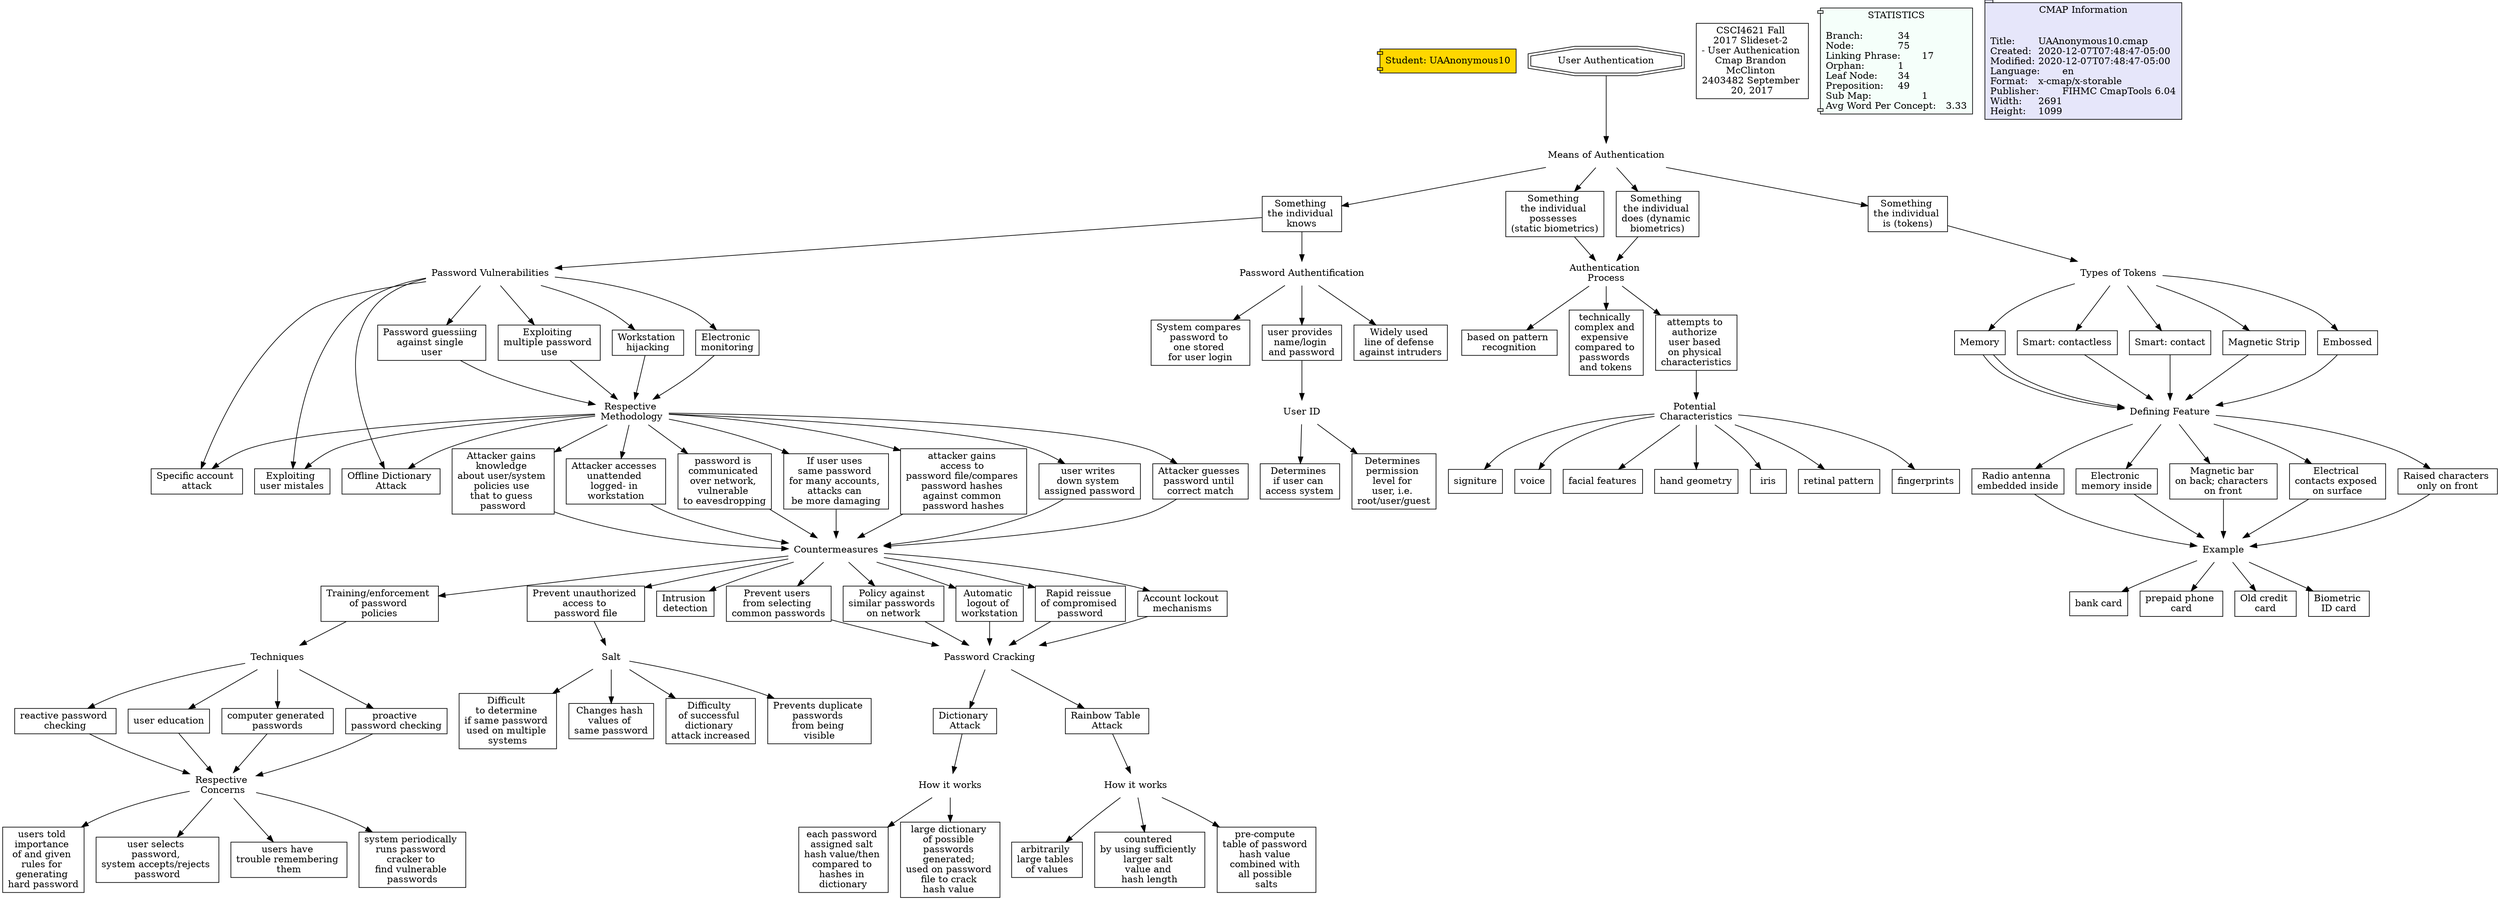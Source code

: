 // The Round Table
digraph {
	Student [label="Student: UAAnonymous10" fillcolor=gold shape=component style=filled]
	150591860516689095123 [label="Prevent unauthorized 
access to 
password file
" fillcolor=white shape=rect style=filled]
	15059192221541123608869 [label=Salt shape=none]
	150591860516689095123 -> 15059192221541123608869 [constraint=true]
	"1505918605174-747647582" [label=Countermeasures shape=none]
	1505918745083116939223 [label="Rapid reissue 
of compromised 
password" fillcolor=white shape=rect style=filled]
	"1505918605174-747647582" -> 1505918745083116939223 [constraint=true]
	"1505922227690-1979521467" [label="Potential 
Characteristics" shape=none]
	15059223234271371635659 [label="retinal pattern
" fillcolor=white shape=rect style=filled]
	"1505922227690-1979521467" -> 15059223234271371635659 [constraint=true]
	"1505921383092-234688854" [label="Types of Tokens
" shape=none]
	"1505921541906-723379912" [label="Smart: contact
" fillcolor=white shape=rect style=filled]
	"1505921383092-234688854" -> "1505921541906-723379912" [constraint=true]
	1505921512435401336156 [label="Magnetic Strip
" fillcolor=white shape=rect style=filled]
	1505921654776196498119 [label="Defining Feature
" shape=none]
	1505921512435401336156 -> 1505921654776196498119 [constraint=true]
	150592208633599263935 [label="Authentication 
Process" shape=none]
	15059221549522050823048 [label="based on pattern 
recognition" fillcolor=white shape=rect style=filled]
	150592208633599263935 -> 15059221549522050823048 [constraint=true]
	15059152169221093945387 [label="Password Authentification
" shape=none]
	1505915300848132308389 [label="System compares 
password to 
one stored 
for user login
" fillcolor=white shape=rect style=filled]
	15059152169221093945387 -> 1505915300848132308389 [constraint=true]
	15059159156981101909478 [label="Exploiting 
multiple password 
use" fillcolor=white shape=rect style=filled]
	1505916514510296795152 [label="Respective 
Methodology" shape=none]
	15059159156981101909478 -> 1505916514510296795152 [constraint=true]
	15059208321681171368516 [label="reactive password 
checking" fillcolor=white shape=rect style=filled]
	15059210611641164905737 [label="Respective 
Concerns" shape=none]
	15059208321681171368516 -> 15059210611641164905737 [constraint=true]
	1505916514510296795152 [label="Respective 
Methodology" shape=none]
	"1505916489639-1545022264" [label="Attacker guesses 
password until 
correct match
" fillcolor=white shape=rect style=filled]
	1505916514510296795152 -> "1505916489639-1545022264" [constraint=true]
	"1505922227690-1979521467" [label="Potential 
Characteristics" shape=none]
	1505922298763757940375 [label=fingerprints fillcolor=white shape=rect style=filled]
	"1505922227690-1979521467" -> 1505922298763757940375 [constraint=true]
	1505916514510296795152 [label="Respective 
Methodology" shape=none]
	"1505916631870-2066251241" [label="Attacker gains 
knowledge 
about user/system 
policies use 
that to guess 
password" fillcolor=white shape=rect style=filled]
	1505916514510296795152 -> "1505916631870-2066251241" [constraint=true]
	15059152169221093945387 [label="Password Authentification
" shape=none]
	15059152735041877846072 [label="user provides 
name/login 
and password
" fillcolor=white shape=rect style=filled]
	15059152169221093945387 -> 15059152735041877846072 [constraint=true]
	1505916514510296795152 [label="Respective 
Methodology" shape=none]
	"1505918311964-793815888" [label="Attacker accesses 
unattended 
logged- in 
workstation" fillcolor=white shape=rect style=filled]
	1505916514510296795152 -> "1505918311964-793815888" [constraint=true]
	1505916514510296795152 [label="Respective 
Methodology" shape=none]
	"1505916050608-1487683708" [label="password is 
communicated 
over network, 
vulnerable 
to eavesdropping
" fillcolor=white shape=rect style=filled]
	1505916514510296795152 -> "1505916050608-1487683708" [constraint=true]
	"1505915108404-171147066" [label="Something 
the individual 
possesses 
(static biometrics)
" fillcolor=white shape=rect style=filled]
	150592208633599263935 [label="Authentication 
Process" shape=none]
	"1505915108404-171147066" -> 150592208633599263935 [constraint=true]
	"1505915761023-832572279" [label="Password Vulnerabilities
" shape=none]
	"1505915818957-790578074" [label="Specific account 
attack" fillcolor=white shape=rect style=filled]
	"1505915761023-832572279" -> "1505915818957-790578074" [constraint=true]
	15059151325551843396116 [label="Something 
the individual 
is (tokens)
" fillcolor=white shape=rect style=filled]
	"1505921383092-234688854" [label="Types of Tokens
" shape=none]
	15059151325551843396116 -> "1505921383092-234688854" [constraint=true]
	"1505919992842-1725110816" [label="Dictionary 
Attack" fillcolor=white shape=rect style=filled]
	1505920160660978581314 [label="How it works
" shape=none]
	"1505919992842-1725110816" -> 1505920160660978581314 [constraint=true]
	"1505921383092-234688854" [label="Types of Tokens
" shape=none]
	1505921512435401336156 [label="Magnetic Strip
" fillcolor=white shape=rect style=filled]
	"1505921383092-234688854" -> 1505921512435401336156 [constraint=true]
	"1505921383092-234688854" [label="Types of Tokens
" shape=none]
	"1505921383085-870800745" [label=Embossed fillcolor=white shape=rect style=filled]
	"1505921383092-234688854" -> "1505921383085-870800745" [constraint=true]
	15059153597561304513295 [label="User ID" shape=none]
	15059153597501065140926 [label="Determines 
if user can 
access system
" fillcolor=white shape=rect style=filled]
	15059153597561304513295 -> 15059153597501065140926 [constraint=true]
	"1505921383085-870800745" [label=Embossed fillcolor=white shape=rect style=filled]
	1505921654776196498119 [label="Defining Feature
" shape=none]
	"1505921383085-870800745" -> 1505921654776196498119 [constraint=true]
	15059150449831190041496 [label="Means of Authentication
" shape=none]
	150591504497565050921 [label="Something 
the individual 
knows" fillcolor=white shape=rect style=filled]
	15059150449831190041496 -> 150591504497565050921 [constraint=true]
	"1505918605174-747647582" [label=Countermeasures shape=none]
	15059187288271543816690 [label="Intrusion 
detection" fillcolor=white shape=rect style=filled]
	"1505918605174-747647582" -> 15059187288271543816690 [constraint=true]
	150591504497565050921 [label="Something 
the individual 
knows" fillcolor=white shape=rect style=filled]
	15059152169221093945387 [label="Password Authentification
" shape=none]
	150591504497565050921 -> 15059152169221093945387 [constraint=true]
	"1505922227690-1979521467" [label="Potential 
Characteristics" shape=none]
	"1505922341970-1072898439" [label=signiture fillcolor=white shape=rect style=filled]
	"1505922227690-1979521467" -> "1505922341970-1072898439" [constraint=true]
	15059217681901025320305 [label="Electronic 
memory inside
" fillcolor=white shape=rect style=filled]
	1505921887875170694851 [label=Example shape=none]
	15059217681901025320305 -> 1505921887875170694851 [constraint=true]
	"1505915761023-832572279" [label="Password Vulnerabilities
" shape=none]
	"1505915888427-751563181" [label="Workstation 
hijacking" fillcolor=white shape=rect style=filled]
	"1505915761023-832572279" -> "1505915888427-751563181" [constraint=true]
	15059150449831190041496 [label="Means of Authentication
" shape=none]
	15059151494271302811898 [label="Something 
the individual 
does (dynamic 
biometrics)" fillcolor=white shape=rect style=filled]
	15059150449831190041496 -> 15059151494271302811898 [constraint=true]
	"1505920770122-1927553874" [label="user education
" fillcolor=white shape=rect style=filled]
	15059210611641164905737 [label="Respective 
Concerns" shape=none]
	"1505920770122-1927553874" -> 15059210611641164905737 [constraint=true]
	"1505921528875-768401838" [label=Memory fillcolor=white shape=rect style=filled]
	1505921654776196498119 [label="Defining Feature
" shape=none]
	"1505921528875-768401838" -> 1505921654776196498119 [constraint=true]
	1505920160660978581314 [label="How it works
" shape=none]
	"1505920160654-1197567752" [label="large dictionary 
of possible 
passwords 
generated; 
used on password 
file to crack 
hash value 
" fillcolor=white shape=rect style=filled]
	1505920160660978581314 -> "1505920160654-1197567752" [constraint=true]
	"1505922227690-1979521467" [label="Potential 
Characteristics" shape=none]
	"1505922349186-2121790237" [label=voice fillcolor=white shape=rect style=filled]
	"1505922227690-1979521467" -> "1505922349186-2121790237" [constraint=true]
	"1505918605174-747647582" [label=Countermeasures shape=none]
	"1505918944287-1157337394" [label="Policy against 
similar passwords 
on network
" fillcolor=white shape=rect style=filled]
	"1505918605174-747647582" -> "1505918944287-1157337394" [constraint=true]
	1505920160660978581314 [label="How it works
" shape=none]
	1505920274060367887540 [label="each password 
assigned salt 
hash value/then 
compared to 
hashes in 
dictionary" fillcolor=white shape=rect style=filled]
	1505920160660978581314 -> 1505920274060367887540 [constraint=true]
	15059210611641164905737 [label="Respective 
Concerns" shape=none]
	1505921201145646994822 [label="system periodically 
runs password 
cracker to 
find vulnerable 
passwords" fillcolor=white shape=rect style=filled]
	15059210611641164905737 -> 1505921201145646994822 [constraint=true]
	"1505921383092-234688854" [label="Types of Tokens
" shape=none]
	"1505921528875-768401838" [label=Memory fillcolor=white shape=rect style=filled]
	"1505921383092-234688854" -> "1505921528875-768401838" [constraint=true]
	"1505915938506-1524424894" [label="Electronic 
monitoring" fillcolor=white shape=rect style=filled]
	1505916514510296795152 [label="Respective 
Methodology" shape=none]
	"1505915938506-1524424894" -> 1505916514510296795152 [constraint=true]
	"1505915761023-832572279" [label="Password Vulnerabilities
" shape=none]
	"1505915900195-1149886320" [label="Exploiting 
user mistales
" fillcolor=white shape=rect style=filled]
	"1505915761023-832572279" -> "1505915900195-1149886320" [constraint=true]
	1505921654776196498119 [label="Defining Feature
" shape=none]
	15059217393181253293958 [label="Magnetic bar 
on back; characters 
on front" fillcolor=white shape=rect style=filled]
	1505921654776196498119 -> 15059217393181253293958 [constraint=true]
	15059189157831625917373 [label="Automatic 
logout of 
workstation" fillcolor=white shape=rect style=filled]
	"1505919992850-2000531744" [label="Password Cracking
" shape=none]
	15059189157831625917373 -> "1505919992850-2000531744" [constraint=true]
	150592208633599263935 [label="Authentication 
Process" shape=none]
	"1505922176278-1087539181" [label="technically 
complex and 
expensive 
compared to 
passwords 
and tokens
" fillcolor=white shape=rect style=filled]
	150592208633599263935 -> "1505922176278-1087539181" [constraint=true]
	1505916514510296795152 [label="Respective 
Methodology" shape=none]
	"1505915761014-847729841" [label="Offline Dictionary 
Attack" fillcolor=white shape=rect style=filled]
	1505916514510296795152 -> "1505915761014-847729841" [constraint=true]
	15059192221541123608869 [label=Salt shape=none]
	"1505919308143-508930537" [label="Difficult 
to determine 
if same password 
used on multiple 
systems" fillcolor=white shape=rect style=filled]
	15059192221541123608869 -> "1505919308143-508930537" [constraint=true]
	15059192221541123608869 [label=Salt shape=none]
	15059192760721349962524 [label="Changes hash 
values of 
same password
" fillcolor=white shape=rect style=filled]
	15059192221541123608869 -> 15059192760721349962524 [constraint=true]
	"1505920364618-838734385" [label="How it works
" shape=none]
	1505920589717512626422 [label="countered 
by using sufficiently 
larger salt 
value and 
hash length
" fillcolor=white shape=rect style=filled]
	"1505920364618-838734385" -> 1505920589717512626422 [constraint=true]
	"1505920770131-931267705" [label=Techniques shape=none]
	1505920814337404479823 [label="computer generated 
passwords" fillcolor=white shape=rect style=filled]
	"1505920770131-931267705" -> 1505920814337404479823 [constraint=true]
	1505916514510296795152 [label="Respective 
Methodology" shape=none]
	1505918388962748940723 [label="If user uses 
same password 
for many accounts, 
attacks can 
be more damaging
" fillcolor=white shape=rect style=filled]
	1505916514510296795152 -> 1505918388962748940723 [constraint=true]
	"1505916050608-1487683708" [label="password is 
communicated 
over network, 
vulnerable 
to eavesdropping
" fillcolor=white shape=rect style=filled]
	"1505918605174-747647582" [label=Countermeasures shape=none]
	"1505916050608-1487683708" -> "1505918605174-747647582" [constraint=true]
	"1505916373649-1642993925" [label="attacker gains 
access to 
password file/compares 
password hashes 
against common 
password hashes
" fillcolor=white shape=rect style=filled]
	"1505918605174-747647582" [label=Countermeasures shape=none]
	"1505916373649-1642993925" -> "1505918605174-747647582" [constraint=true]
	"1505921383092-234688854" [label="Types of Tokens
" shape=none]
	15059215770101393908203 [label="Smart: contactless
" fillcolor=white shape=rect style=filled]
	"1505921383092-234688854" -> 15059215770101393908203 [constraint=true]
	15059217393181253293958 [label="Magnetic bar 
on back; characters 
on front" fillcolor=white shape=rect style=filled]
	1505921887875170694851 [label=Example shape=none]
	15059217393181253293958 -> 1505921887875170694851 [constraint=true]
	15059215770101393908203 [label="Smart: contactless
" fillcolor=white shape=rect style=filled]
	1505921654776196498119 [label="Defining Feature
" shape=none]
	15059215770101393908203 -> 1505921654776196498119 [constraint=true]
	"1505922086327-1264512253" [label="attempts to 
authorize 
user based 
on physical 
characteristics" fillcolor=white shape=rect style=filled]
	"1505922227690-1979521467" [label="Potential 
Characteristics" shape=none]
	"1505922086327-1264512253" -> "1505922227690-1979521467" [constraint=true]
	15059149889261838050666 [label="User Authentication
" fillcolor=white shape=doubleoctagon style=filled]
	15059150449831190041496 [label="Means of Authentication
" shape=none]
	15059149889261838050666 -> 15059150449831190041496 [constraint=true]
	1505921887875170694851 [label=Example shape=none]
	15059219150832065504129 [label="bank card" fillcolor=white shape=rect style=filled]
	1505921887875170694851 -> 15059219150832065504129 [constraint=true]
	"1505918888896-849848208" [label="Training/enforcement 
of password 
policies" fillcolor=white shape=rect style=filled]
	"1505920770131-931267705" [label=Techniques shape=none]
	"1505918888896-849848208" -> "1505920770131-931267705" [constraint=true]
	"1505916631870-2066251241" [label="Attacker gains 
knowledge 
about user/system 
policies use 
that to guess 
password" fillcolor=white shape=rect style=filled]
	"1505918605174-747647582" [label=Countermeasures shape=none]
	"1505916631870-2066251241" -> "1505918605174-747647582" [constraint=true]
	15059152735041877846072 [label="user provides 
name/login 
and password
" fillcolor=white shape=rect style=filled]
	15059153597561304513295 [label="User ID" shape=none]
	15059152735041877846072 -> 15059153597561304513295 [constraint=true]
	"1505920770131-931267705" [label=Techniques shape=none]
	15059208524401164268656 [label="proactive 
password checking
" fillcolor=white shape=rect style=filled]
	"1505920770131-931267705" -> 15059208524401164268656 [constraint=true]
	1505916514510296795152 [label="Respective 
Methodology" shape=none]
	"1505915900195-1149886320" [label="Exploiting 
user mistales
" fillcolor=white shape=rect style=filled]
	1505916514510296795152 -> "1505915900195-1149886320" [constraint=true]
	1505921887875170694851 [label=Example shape=none]
	"1505921922619-1378453154" [label="prepaid phone 
card" fillcolor=white shape=rect style=filled]
	1505921887875170694851 -> "1505921922619-1378453154" [constraint=true]
	"1505921541906-723379912" [label="Smart: contact
" fillcolor=white shape=rect style=filled]
	1505921654776196498119 [label="Defining Feature
" shape=none]
	"1505921541906-723379912" -> 1505921654776196498119 [constraint=true]
	15059152169221093945387 [label="Password Authentification
" shape=none]
	15059152169131319518252 [label="Widely used 
line of defense 
against intruders
" fillcolor=white shape=rect style=filled]
	15059152169221093945387 -> 15059152169131319518252 [constraint=true]
	"1505916489639-1545022264" [label="Attacker guesses 
password until 
correct match
" fillcolor=white shape=rect style=filled]
	"1505918605174-747647582" [label=Countermeasures shape=none]
	"1505916489639-1545022264" -> "1505918605174-747647582" [constraint=true]
	"1505919992850-2000531744" [label="Password Cracking
" shape=none]
	1505920133518352383203 [label="Rainbow Table 
Attack" fillcolor=white shape=rect style=filled]
	"1505919992850-2000531744" -> 1505920133518352383203 [constraint=true]
	"1505918605174-747647582" [label=Countermeasures shape=none]
	1505918836041399612943 [label="Account lockout 
mechanisms" fillcolor=white shape=rect style=filled]
	"1505918605174-747647582" -> 1505918836041399612943 [constraint=true]
	1505921887875170694851 [label=Example shape=none]
	"1505921887867-1247143134" [label="Old credit 
card" fillcolor=white shape=rect style=filled]
	1505921887875170694851 -> "1505921887867-1247143134" [constraint=true]
	1505918388962748940723 [label="If user uses 
same password 
for many accounts, 
attacks can 
be more damaging
" fillcolor=white shape=rect style=filled]
	"1505918605174-747647582" [label=Countermeasures shape=none]
	1505918388962748940723 -> "1505918605174-747647582" [constraint=true]
	15059162925391053358482 [label="user writes 
down system 
assigned password
" fillcolor=white shape=rect style=filled]
	"1505918605174-747647582" [label=Countermeasures shape=none]
	15059162925391053358482 -> "1505918605174-747647582" [constraint=true]
	"1505920364618-838734385" [label="How it works
" shape=none]
	150592036461014884607 [label="pre-compute 
table of password 
hash value 
combined with 
all possible 
salts" fillcolor=white shape=rect style=filled]
	"1505920364618-838734385" -> 150592036461014884607 [constraint=true]
	1505916514510296795152 [label="Respective 
Methodology" shape=none]
	15059162925391053358482 [label="user writes 
down system 
assigned password
" fillcolor=white shape=rect style=filled]
	1505916514510296795152 -> 15059162925391053358482 [constraint=true]
	15059210611641164905737 [label="Respective 
Concerns" shape=none]
	15059210611561252544127 [label="users told 
importance 
of and given 
rules for 
generating 
hard password
" fillcolor=white shape=rect style=filled]
	15059210611641164905737 -> 15059210611561252544127 [constraint=true]
	1505920814337404479823 [label="computer generated 
passwords" fillcolor=white shape=rect style=filled]
	15059210611641164905737 [label="Respective 
Concerns" shape=none]
	1505920814337404479823 -> 15059210611641164905737 [constraint=true]
	"1505920770131-931267705" [label=Techniques shape=none]
	15059208321681171368516 [label="reactive password 
checking" fillcolor=white shape=rect style=filled]
	"1505920770131-931267705" -> 15059208321681171368516 [constraint=true]
	"1505915761023-832572279" [label="Password Vulnerabilities
" shape=none]
	"1505915761014-847729841" [label="Offline Dictionary 
Attack" fillcolor=white shape=rect style=filled]
	"1505915761023-832572279" -> "1505915761014-847729841" [constraint=true]
	"1505918605174-747647582" [label=Countermeasures shape=none]
	"1505918854970-2147245261" [label="Prevent users 
from selecting 
common passwords
" fillcolor=white shape=rect style=filled]
	"1505918605174-747647582" -> "1505918854970-2147245261" [constraint=true]
	1505916514510296795152 [label="Respective 
Methodology" shape=none]
	"1505916373649-1642993925" [label="attacker gains 
access to 
password file/compares 
password hashes 
against common 
password hashes
" fillcolor=white shape=rect style=filled]
	1505916514510296795152 -> "1505916373649-1642993925" [constraint=true]
	1505918745083116939223 [label="Rapid reissue 
of compromised 
password" fillcolor=white shape=rect style=filled]
	"1505919992850-2000531744" [label="Password Cracking
" shape=none]
	1505918745083116939223 -> "1505919992850-2000531744" [constraint=true]
	1505920133518352383203 [label="Rainbow Table 
Attack" fillcolor=white shape=rect style=filled]
	"1505920364618-838734385" [label="How it works
" shape=none]
	1505920133518352383203 -> "1505920364618-838734385" [constraint=true]
	1505918836041399612943 [label="Account lockout 
mechanisms" fillcolor=white shape=rect style=filled]
	"1505919992850-2000531744" [label="Password Cracking
" shape=none]
	1505918836041399612943 -> "1505919992850-2000531744" [constraint=true]
	150591504497565050921 [label="Something 
the individual 
knows" fillcolor=white shape=rect style=filled]
	"1505915761023-832572279" [label="Password Vulnerabilities
" shape=none]
	150591504497565050921 -> "1505915761023-832572279" [constraint=true]
	15059210611641164905737 [label="Respective 
Concerns" shape=none]
	"1505921259736-42756114" [label="user selects 
password, 
system accepts/rejects 
password" fillcolor=white shape=rect style=filled]
	15059210611641164905737 -> "1505921259736-42756114" [constraint=true]
	"1505922227690-1979521467" [label="Potential 
Characteristics" shape=none]
	"1505922227685-60922097" [label="facial features
" fillcolor=white shape=rect style=filled]
	"1505922227690-1979521467" -> "1505922227685-60922097" [constraint=true]
	"1505915761023-832572279" [label="Password Vulnerabilities
" shape=none]
	"1505915849500-935021920" [label="Password guessiing 
against single 
user" fillcolor=white shape=rect style=filled]
	"1505915761023-832572279" -> "1505915849500-935021920" [constraint=true]
	1505916514510296795152 [label="Respective 
Methodology" shape=none]
	"1505915818957-790578074" [label="Specific account 
attack" fillcolor=white shape=rect style=filled]
	1505916514510296795152 -> "1505915818957-790578074" [constraint=true]
	"1505918605174-747647582" [label=Countermeasures shape=none]
	15059189157831625917373 [label="Automatic 
logout of 
workstation" fillcolor=white shape=rect style=filled]
	"1505918605174-747647582" -> 15059189157831625917373 [constraint=true]
	"1505915849500-935021920" [label="Password guessiing 
against single 
user" fillcolor=white shape=rect style=filled]
	1505916514510296795152 [label="Respective 
Methodology" shape=none]
	"1505915849500-935021920" -> 1505916514510296795152 [constraint=true]
	15059151494271302811898 [label="Something 
the individual 
does (dynamic 
biometrics)" fillcolor=white shape=rect style=filled]
	150592208633599263935 [label="Authentication 
Process" shape=none]
	15059151494271302811898 -> 150592208633599263935 [constraint=true]
	"1505921528875-768401838" [label=Memory fillcolor=white shape=rect style=filled]
	1505921654776196498119 [label="Defining Feature
" shape=none]
	"1505921528875-768401838" -> 1505921654776196498119 [constraint=true]
	1505921887875170694851 [label=Example shape=none]
	15059219469382045050073 [label="Biometric 
ID card" fillcolor=white shape=rect style=filled]
	1505921887875170694851 -> 15059219469382045050073 [constraint=true]
	1505921654776196498119 [label="Defining Feature
" shape=none]
	15059217905971428930358 [label="Electrical 
contacts exposed 
on surface
" fillcolor=white shape=rect style=filled]
	1505921654776196498119 -> 15059217905971428930358 [constraint=true]
	15059208524401164268656 [label="proactive 
password checking
" fillcolor=white shape=rect style=filled]
	15059210611641164905737 [label="Respective 
Concerns" shape=none]
	15059208524401164268656 -> 15059210611641164905737 [constraint=true]
	"1505922227690-1979521467" [label="Potential 
Characteristics" shape=none]
	15059223112831037916903 [label="hand geometry
" fillcolor=white shape=rect style=filled]
	"1505922227690-1979521467" -> 15059223112831037916903 [constraint=true]
	"1505921654768-2056358513" [label="Raised characters 
only on front
" fillcolor=white shape=rect style=filled]
	1505921887875170694851 [label=Example shape=none]
	"1505921654768-2056358513" -> 1505921887875170694851 [constraint=true]
	"1505921823437-2125062985" [label="Radio antenna 
embedded inside
" fillcolor=white shape=rect style=filled]
	1505921887875170694851 [label=Example shape=none]
	"1505921823437-2125062985" -> 1505921887875170694851 [constraint=true]
	1505921654776196498119 [label="Defining Feature
" shape=none]
	"1505921654768-2056358513" [label="Raised characters 
only on front
" fillcolor=white shape=rect style=filled]
	1505921654776196498119 -> "1505921654768-2056358513" [constraint=true]
	"1505920364618-838734385" [label="How it works
" shape=none]
	1505920476392742526230 [label="arbitrarily 
large tables 
of values" fillcolor=white shape=rect style=filled]
	"1505920364618-838734385" -> 1505920476392742526230 [constraint=true]
	1505921654776196498119 [label="Defining Feature
" shape=none]
	15059217681901025320305 [label="Electronic 
memory inside
" fillcolor=white shape=rect style=filled]
	1505921654776196498119 -> 15059217681901025320305 [constraint=true]
	"1505915761023-832572279" [label="Password Vulnerabilities
" shape=none]
	15059159156981101909478 [label="Exploiting 
multiple password 
use" fillcolor=white shape=rect style=filled]
	"1505915761023-832572279" -> 15059159156981101909478 [constraint=true]
	15059150449831190041496 [label="Means of Authentication
" shape=none]
	15059151325551843396116 [label="Something 
the individual 
is (tokens)
" fillcolor=white shape=rect style=filled]
	15059150449831190041496 -> 15059151325551843396116 [constraint=true]
	1505921654776196498119 [label="Defining Feature
" shape=none]
	"1505921823437-2125062985" [label="Radio antenna 
embedded inside
" fillcolor=white shape=rect style=filled]
	1505921654776196498119 -> "1505921823437-2125062985" [constraint=true]
	"1505918311964-793815888" [label="Attacker accesses 
unattended 
logged- in 
workstation" fillcolor=white shape=rect style=filled]
	"1505918605174-747647582" [label=Countermeasures shape=none]
	"1505918311964-793815888" -> "1505918605174-747647582" [constraint=true]
	15059217905971428930358 [label="Electrical 
contacts exposed 
on surface
" fillcolor=white shape=rect style=filled]
	1505921887875170694851 [label=Example shape=none]
	15059217905971428930358 -> 1505921887875170694851 [constraint=true]
	15059192221541123608869 [label=Salt shape=none]
	"1505919359446-130338963" [label="Difficulty 
of successful 
dictionary 
attack increased
" fillcolor=white shape=rect style=filled]
	15059192221541123608869 -> "1505919359446-130338963" [constraint=true]
	15059150449831190041496 [label="Means of Authentication
" shape=none]
	"1505915108404-171147066" [label="Something 
the individual 
possesses 
(static biometrics)
" fillcolor=white shape=rect style=filled]
	15059150449831190041496 -> "1505915108404-171147066" [constraint=true]
	15059153597561304513295 [label="User ID" shape=none]
	"1505915405717-221117396" [label="Determines 
permission 
level for 
user, i.e. 
root/user/guest" fillcolor=white shape=rect style=filled]
	15059153597561304513295 -> "1505915405717-221117396" [constraint=true]
	150592208633599263935 [label="Authentication 
Process" shape=none]
	"1505922086327-1264512253" [label="attempts to 
authorize 
user based 
on physical 
characteristics" fillcolor=white shape=rect style=filled]
	150592208633599263935 -> "1505922086327-1264512253" [constraint=true]
	15059210611641164905737 [label="Respective 
Concerns" shape=none]
	"1505921172946-359214228" [label="users have 
trouble remembering 
them" fillcolor=white shape=rect style=filled]
	15059210611641164905737 -> "1505921172946-359214228" [constraint=true]
	"1505918605174-747647582" [label=Countermeasures shape=none]
	"1505918888896-849848208" [label="Training/enforcement 
of password 
policies" fillcolor=white shape=rect style=filled]
	"1505918605174-747647582" -> "1505918888896-849848208" [constraint=true]
	"1505915761023-832572279" [label="Password Vulnerabilities
" shape=none]
	"1505915938506-1524424894" [label="Electronic 
monitoring" fillcolor=white shape=rect style=filled]
	"1505915761023-832572279" -> "1505915938506-1524424894" [constraint=true]
	"1505915888427-751563181" [label="Workstation 
hijacking" fillcolor=white shape=rect style=filled]
	1505916514510296795152 [label="Respective 
Methodology" shape=none]
	"1505915888427-751563181" -> 1505916514510296795152 [constraint=true]
	"1505922227690-1979521467" [label="Potential 
Characteristics" shape=none]
	15059223354191952751457 [label=iris fillcolor=white shape=rect style=filled]
	"1505922227690-1979521467" -> 15059223354191952751457 [constraint=true]
	"1505919992850-2000531744" [label="Password Cracking
" shape=none]
	"1505919992842-1725110816" [label="Dictionary 
Attack" fillcolor=white shape=rect style=filled]
	"1505919992850-2000531744" -> "1505919992842-1725110816" [constraint=true]
	"1505918854970-2147245261" [label="Prevent users 
from selecting 
common passwords
" fillcolor=white shape=rect style=filled]
	"1505919992850-2000531744" [label="Password Cracking
" shape=none]
	"1505918854970-2147245261" -> "1505919992850-2000531744" [constraint=true]
	15059192221541123608869 [label=Salt shape=none]
	"1505919222145-1115720899" [label="Prevents duplicate 
passwords 
from being 
visible" fillcolor=white shape=rect style=filled]
	15059192221541123608869 -> "1505919222145-1115720899" [constraint=true]
	"1505918944287-1157337394" [label="Policy against 
similar passwords 
on network
" fillcolor=white shape=rect style=filled]
	"1505919992850-2000531744" [label="Password Cracking
" shape=none]
	"1505918944287-1157337394" -> "1505919992850-2000531744" [constraint=true]
	"1505918605174-747647582" [label=Countermeasures shape=none]
	150591860516689095123 [label="Prevent unauthorized 
access to 
password file
" fillcolor=white shape=rect style=filled]
	"1505918605174-747647582" -> 150591860516689095123 [constraint=true]
	"1505920770131-931267705" [label=Techniques shape=none]
	"1505920770122-1927553874" [label="user education
" fillcolor=white shape=rect style=filled]
	"1505920770131-931267705" -> "1505920770122-1927553874" [constraint=true]
	"1505922482303-512994056" [label="CSCI4621 Fall 
2017 Slideset-2 
- User Authenication 
Cmap Brandon 
McClinton 
2403482 September 
20, 2017" fillcolor=white shape=rect style=filled]
	statictics [label="STATISTICS
\lBranch:		34\lNode:		75\lLinking Phrase:	17\lOrphan:		1\lLeaf Node:	34\lPreposition:	49\lSub Map:		1\lAvg Word Per Concept:	3.33\l" Gsplines=true fillcolor="#F5FFFA" shape=component style=filled]
	file_info [label="CMAP Information

\lTitle:	UAAnonymous10.cmap\lCreated:	2020-12-07T07:48:47-05:00\lModified:	2020-12-07T07:48:47-05:00\lLanguage:	en\lFormat:	x-cmap/x-storable\lPublisher:	FIHMC CmapTools 6.04\lWidth:	2691\lHeight:	1099\l" Gsplines=true fillcolor="#E6E6FA" shape=tab style=filled]
}
